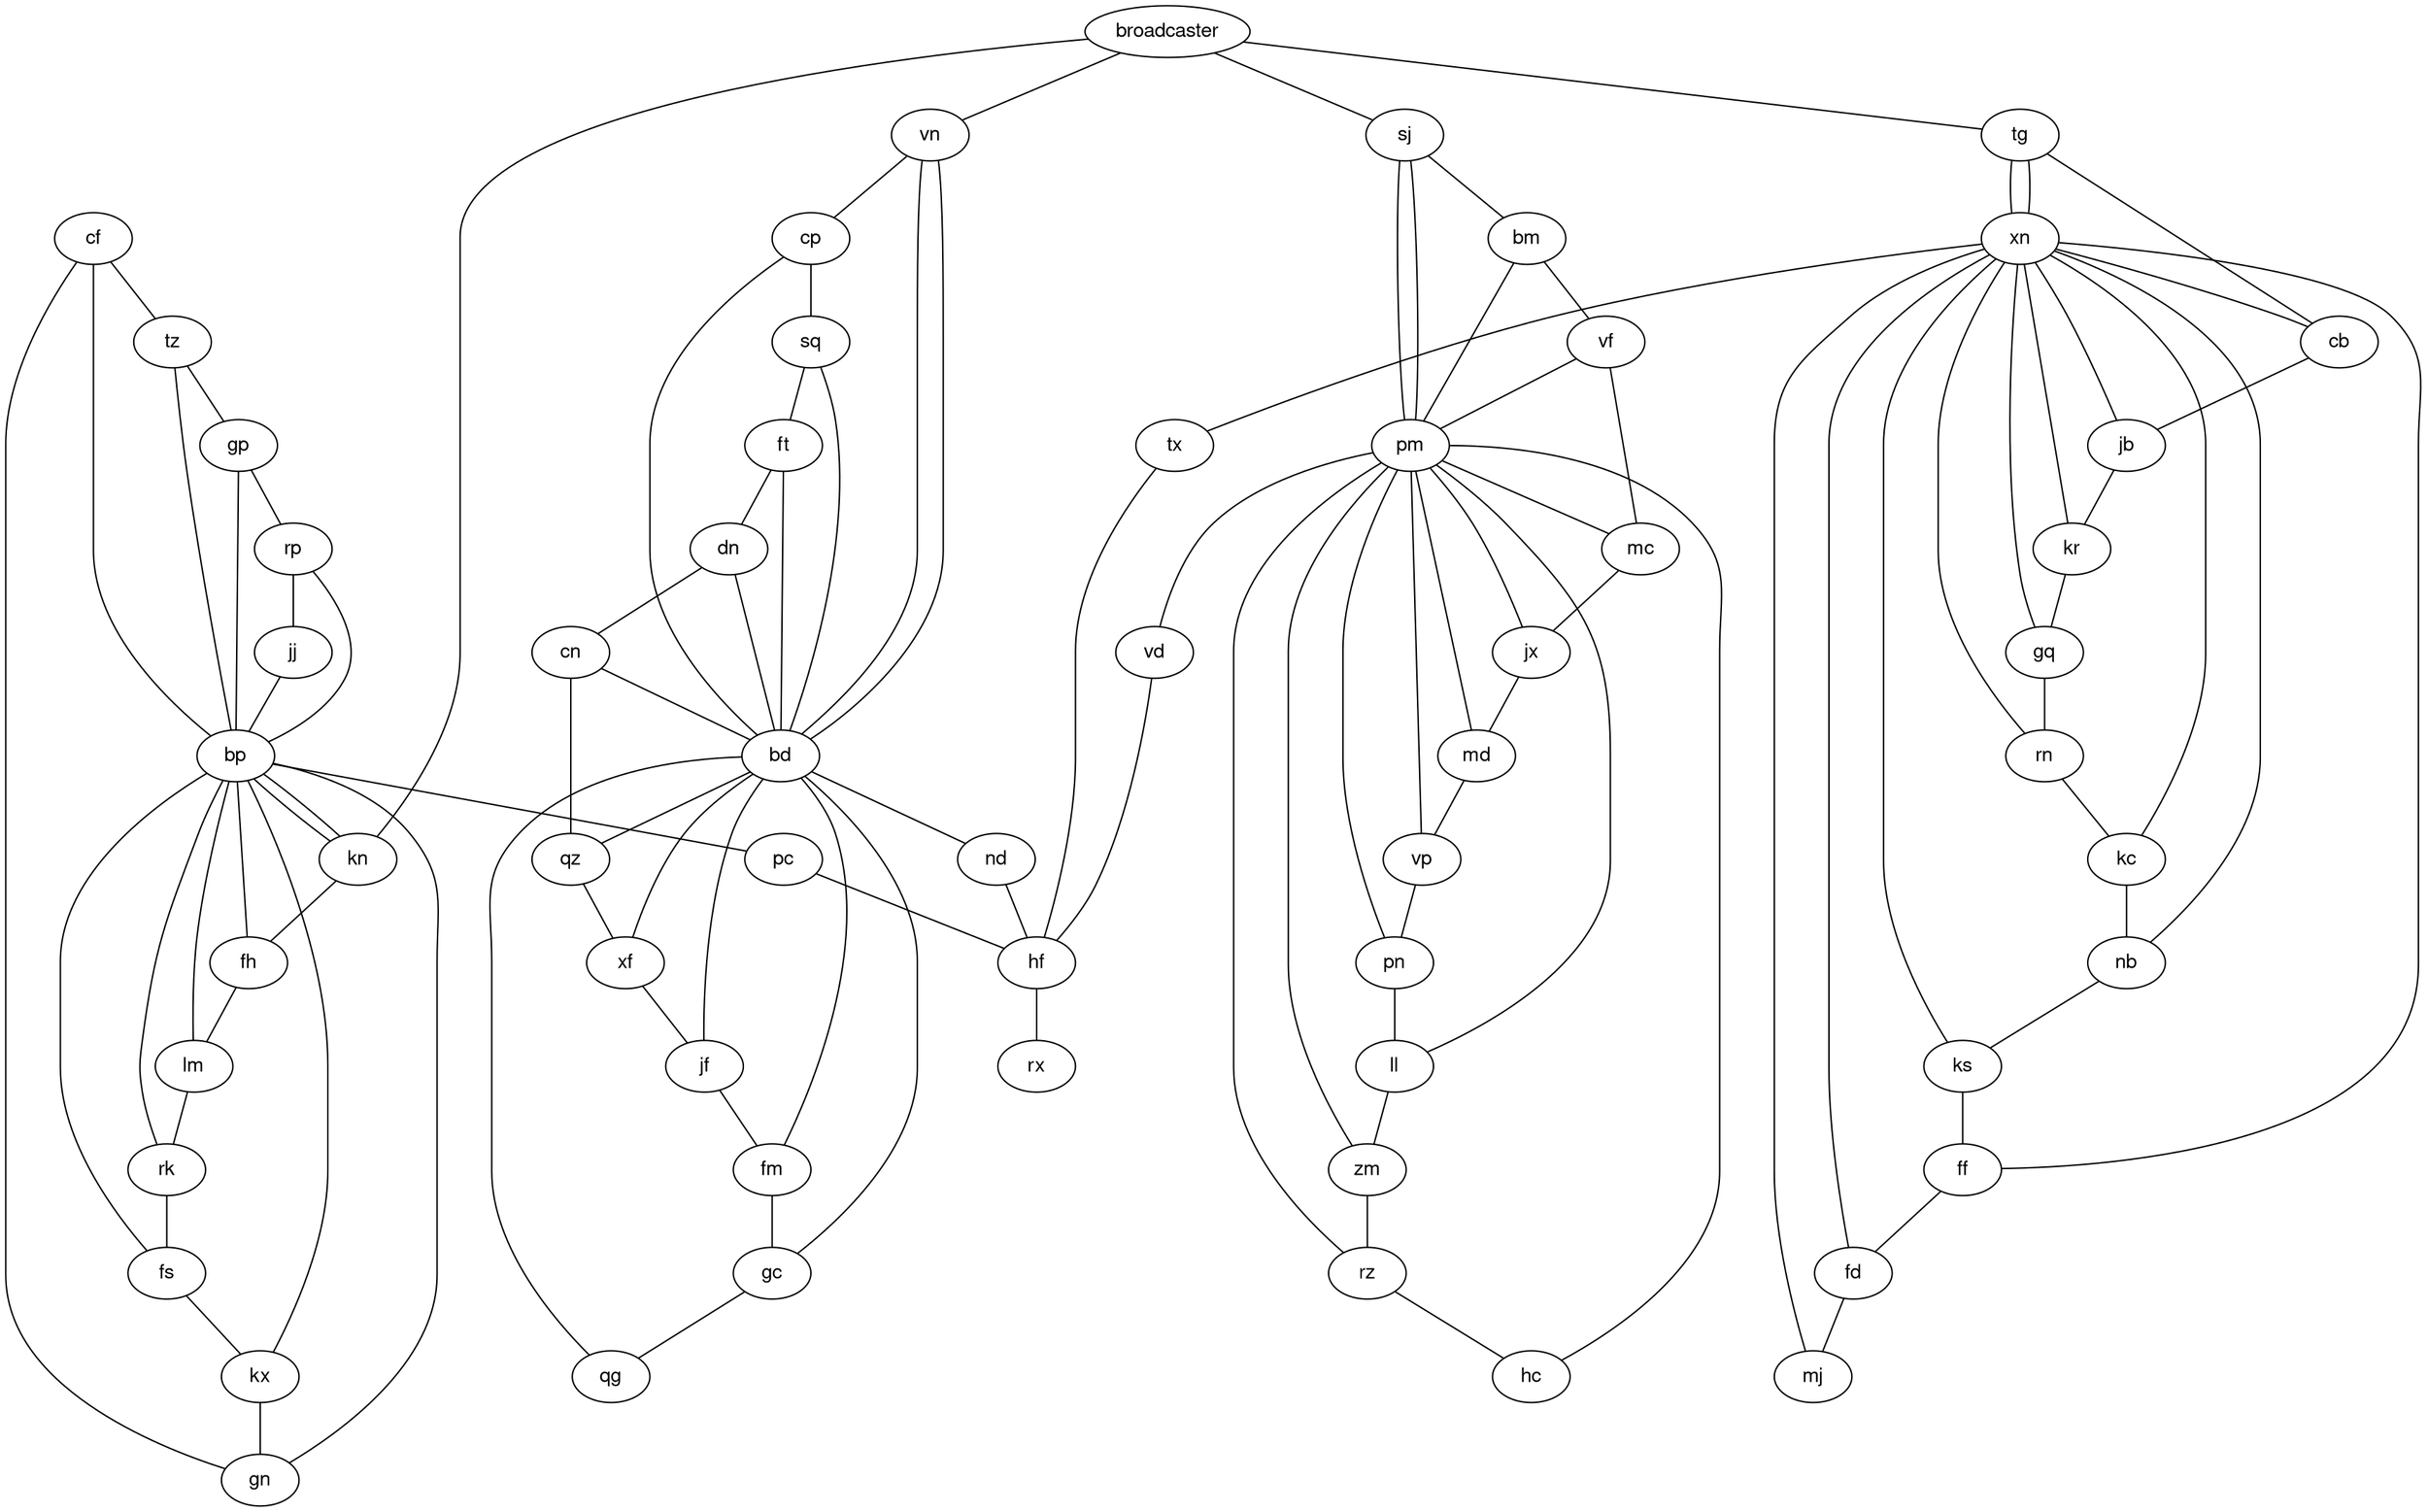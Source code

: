 graph G {
    fontname = "Helvetica,Arial,sans-serif";
    node [fontname = "Helvetica,Arial,sans-serif";];
    edge [fontname = "Helvetica,Arial,sans-serif";];
    cf -- tz;
    kr -- xn;
    kr -- gq;
    cp -- sq;
    cp -- bd;
    broadcaster -- vn;
    broadcaster -- sj;
    broadcaster -- tg;
    broadcaster -- kn;
    hc -- pm;
    fd -- xn;
    fd -- mj;
    qz -- xf;
    vf -- mc;
    vf -- pm;
    zm -- rz;
    zm -- pm;
    cn -- bd;
    cn -- qz;
    jj -- bp;
    ks -- ff;
    nb -- xn;
    nb -- ks;
    bm -- pm;
    bm -- vf;
    xn -- kc;
    xn -- jb;
    xn -- cb;
    xn -- tg;
    xn -- ks;
    xn -- tx;
    lm -- rk;
    dn -- bd;
    dn -- cn;
    ft -- dn;
    pn -- pm;
    pn -- ll;
    rk -- bp;
    rk -- fs;
    tz -- bp;
    tz -- gp;
    mc -- jx;
    fs -- kx;
    jf -- bd;
    jf -- fm;
    rz -- hc;
    rz -- pm;
    tg -- cb;
    tg -- xn;
    hf -- rx;
    vp -- pn;
    pm -- ll;
    pm -- mc;
    pm -- sj;
    pm -- vd;
    pm -- vp;
    rn -- kc;
    rn -- xn;
    vn -- bd;
    vn -- cp;
    nd -- hf;
    fm -- bd;
    fm -- gc;
    ff -- xn;
    ff -- fd;
    bp -- cf;
    bp -- fh;
    bp -- pc;
    bp -- kn;
    bp -- fs;
    bp -- gn;
    bp -- lm;
    pc -- hf;
    mj -- xn;
    qg -- bd;
    fh -- lm;
    kc -- nb;
    xf -- bd;
    xf -- jf;
    gc -- qg;
    gc -- bd;
    bd -- vn;
    bd -- sq;
    bd -- qz;
    bd -- ft;
    bd -- nd;
    jb -- kr;
    gp -- bp;
    gp -- rp;
    gq -- xn;
    gq -- rn;
    sj -- pm;
    sj -- bm;
    rp -- bp;
    rp -- jj;
    sq -- ft;
    cb -- jb;
    vd -- hf;
    gn -- cf;
    kx -- gn;
    kx -- bp;
    ll -- zm;
    tx -- hf;
    jx -- md;
    jx -- pm;
    md -- pm;
    md -- vp;
    kn -- fh;
    kn -- bp;
}